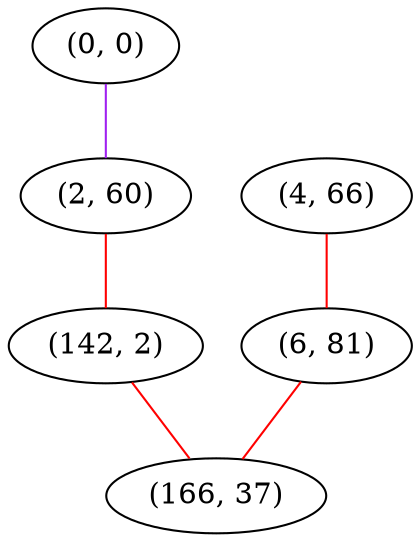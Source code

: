 graph "" {
"(0, 0)";
"(2, 60)";
"(4, 66)";
"(6, 81)";
"(142, 2)";
"(166, 37)";
"(0, 0)" -- "(2, 60)"  [color=purple, key=0, weight=4];
"(2, 60)" -- "(142, 2)"  [color=red, key=0, weight=1];
"(4, 66)" -- "(6, 81)"  [color=red, key=0, weight=1];
"(6, 81)" -- "(166, 37)"  [color=red, key=0, weight=1];
"(142, 2)" -- "(166, 37)"  [color=red, key=0, weight=1];
}
